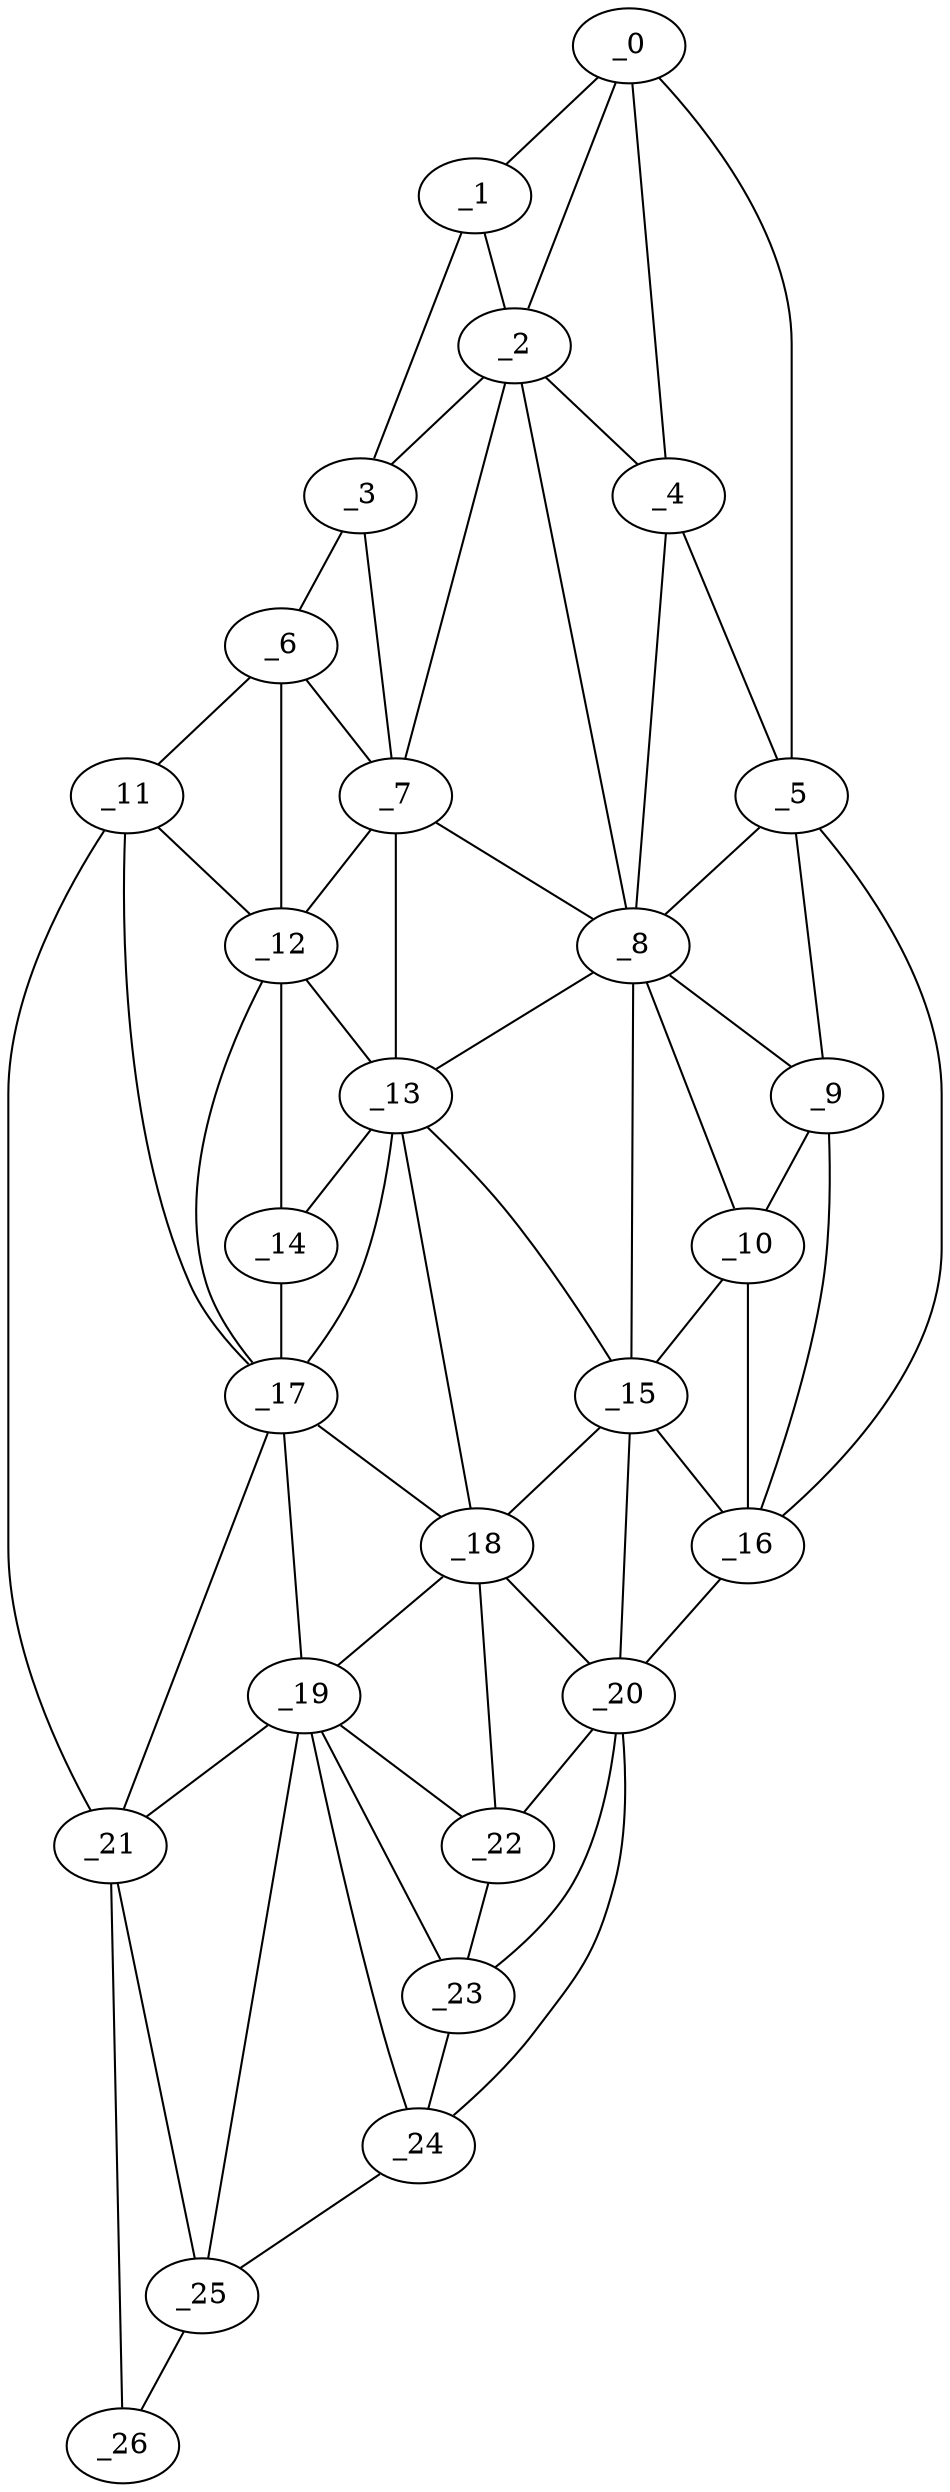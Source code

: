 graph "obj15__285.gxl" {
	_0	 [x=10,
		y=67];
	_1	 [x=13,
		y=63];
	_0 -- _1	 [valence=1];
	_2	 [x=20,
		y=66];
	_0 -- _2	 [valence=1];
	_4	 [x=29,
		y=81];
	_0 -- _4	 [valence=2];
	_5	 [x=34,
		y=85];
	_0 -- _5	 [valence=1];
	_1 -- _2	 [valence=2];
	_3	 [x=28,
		y=46];
	_1 -- _3	 [valence=1];
	_2 -- _3	 [valence=2];
	_2 -- _4	 [valence=2];
	_7	 [x=38,
		y=45];
	_2 -- _7	 [valence=2];
	_8	 [x=50,
		y=79];
	_2 -- _8	 [valence=1];
	_6	 [x=38,
		y=35];
	_3 -- _6	 [valence=1];
	_3 -- _7	 [valence=2];
	_4 -- _5	 [valence=2];
	_4 -- _8	 [valence=2];
	_5 -- _8	 [valence=2];
	_9	 [x=51,
		y=86];
	_5 -- _9	 [valence=2];
	_16	 [x=84,
		y=107];
	_5 -- _16	 [valence=1];
	_6 -- _7	 [valence=1];
	_11	 [x=61,
		y=12];
	_6 -- _11	 [valence=1];
	_12	 [x=71,
		y=40];
	_6 -- _12	 [valence=2];
	_7 -- _8	 [valence=1];
	_7 -- _12	 [valence=2];
	_13	 [x=76,
		y=48];
	_7 -- _13	 [valence=2];
	_8 -- _9	 [valence=1];
	_10	 [x=60,
		y=84];
	_8 -- _10	 [valence=2];
	_8 -- _13	 [valence=2];
	_15	 [x=81,
		y=69];
	_8 -- _15	 [valence=1];
	_9 -- _10	 [valence=2];
	_9 -- _16	 [valence=1];
	_10 -- _15	 [valence=2];
	_10 -- _16	 [valence=2];
	_11 -- _12	 [valence=2];
	_17	 [x=85,
		y=39];
	_11 -- _17	 [valence=2];
	_21	 [x=102,
		y=14];
	_11 -- _21	 [valence=1];
	_12 -- _13	 [valence=2];
	_14	 [x=77,
		y=41];
	_12 -- _14	 [valence=2];
	_12 -- _17	 [valence=2];
	_13 -- _14	 [valence=2];
	_13 -- _15	 [valence=1];
	_13 -- _17	 [valence=2];
	_18	 [x=89,
		y=62];
	_13 -- _18	 [valence=2];
	_14 -- _17	 [valence=1];
	_15 -- _16	 [valence=1];
	_15 -- _18	 [valence=1];
	_20	 [x=99,
		y=81];
	_15 -- _20	 [valence=2];
	_16 -- _20	 [valence=1];
	_17 -- _18	 [valence=1];
	_19	 [x=97,
		y=39];
	_17 -- _19	 [valence=2];
	_17 -- _21	 [valence=1];
	_18 -- _19	 [valence=2];
	_18 -- _20	 [valence=2];
	_22	 [x=105,
		y=58];
	_18 -- _22	 [valence=2];
	_19 -- _21	 [valence=2];
	_19 -- _22	 [valence=1];
	_23	 [x=111,
		y=46];
	_19 -- _23	 [valence=2];
	_24	 [x=113,
		y=41];
	_19 -- _24	 [valence=2];
	_25	 [x=118,
		y=24];
	_19 -- _25	 [valence=2];
	_20 -- _22	 [valence=1];
	_20 -- _23	 [valence=2];
	_20 -- _24	 [valence=1];
	_21 -- _25	 [valence=1];
	_26	 [x=119,
		y=19];
	_21 -- _26	 [valence=1];
	_22 -- _23	 [valence=2];
	_23 -- _24	 [valence=2];
	_24 -- _25	 [valence=1];
	_25 -- _26	 [valence=1];
}
